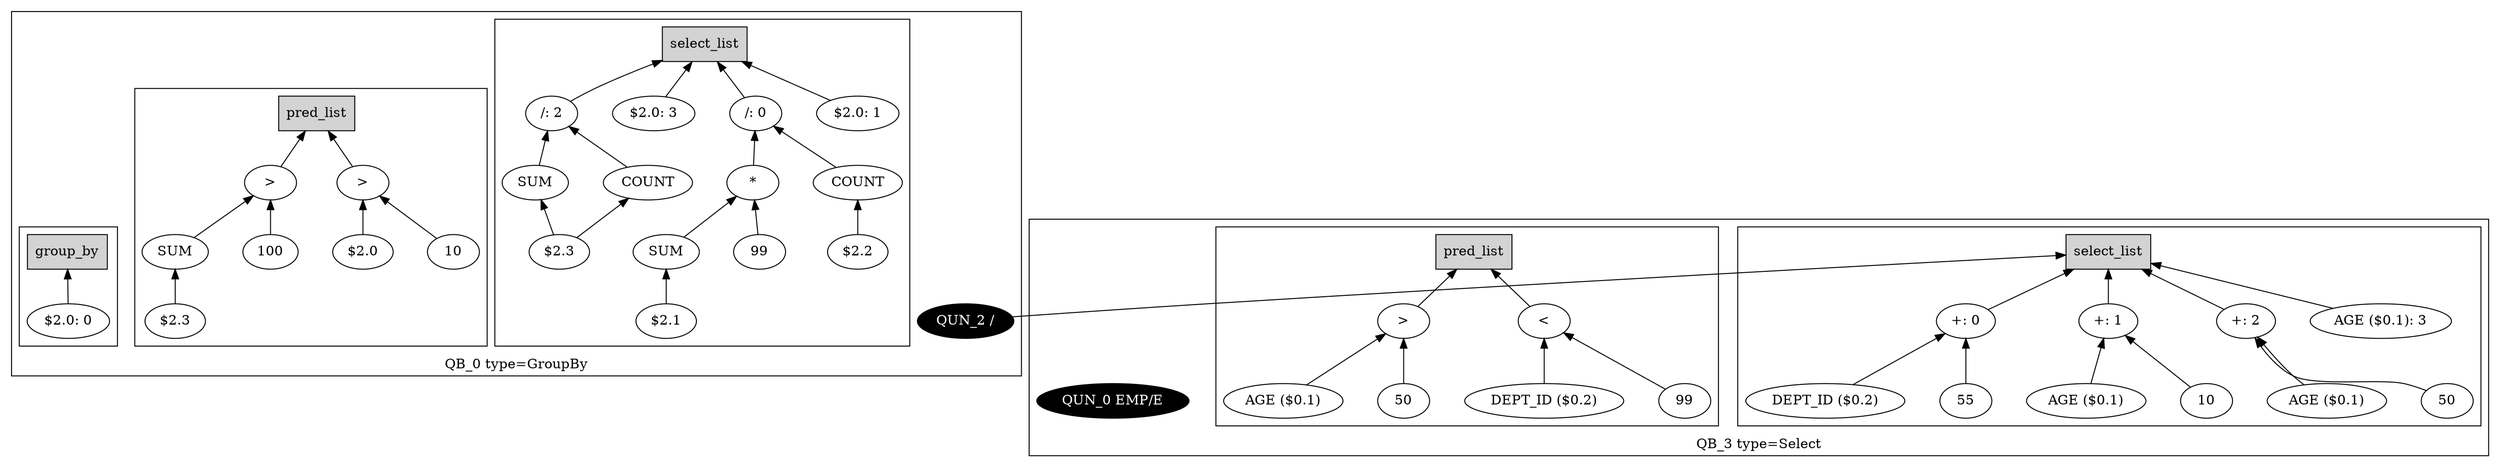 digraph example1 {
    rankdir=BT;
    nodesep=0.5;
    ordering="in";
  subgraph cluster_QB_0 {
    "QB_0_selectlist"[label="select_list",shape=box,style=filled];
  subgraph cluster_select_listQB_0 {
    exprnodeExprKey11v1[label="/: 0"];
    exprnodeExprKey6v1 -> exprnodeExprKey11v1;
    exprnodeExprKey6v1[label="*"];
    exprnodeExprKey4v1 -> exprnodeExprKey6v1;
    exprnodeExprKey4v1[label="SUM"];
    exprnodeExprKey40v1 -> exprnodeExprKey4v1;
    exprnodeExprKey40v1[label="$2.1"];
    exprnodeExprKey5v1 -> exprnodeExprKey6v1;
    exprnodeExprKey5v1[label="99"];
    exprnodeExprKey10v1 -> exprnodeExprKey11v1;
    exprnodeExprKey10v1[label="COUNT"];
    exprnodeExprKey41v1 -> exprnodeExprKey10v1;
    exprnodeExprKey41v1[label="$2.2"];
    exprnodeExprKey11v1 -> "QB_0_selectlist";
    exprnodeExprKey42v1[label="$2.0: 1"];
    exprnodeExprKey42v1 -> "QB_0_selectlist";
    exprnodeExprKey46v1[label="/: 2"];
    exprnodeExprKey44v1 -> exprnodeExprKey46v1;
    exprnodeExprKey44v1[label="SUM"];
    exprnodeExprKey43v1 -> exprnodeExprKey44v1;
    exprnodeExprKey43v1[label="$2.3"];
    exprnodeExprKey45v1 -> exprnodeExprKey46v1;
    exprnodeExprKey45v1[label="COUNT"];
    exprnodeExprKey43v1 -> exprnodeExprKey45v1;
    exprnodeExprKey43v1[label="$2.3"];
    exprnodeExprKey46v1 -> "QB_0_selectlist";
    exprnodeExprKey47v1[label="$2.0: 3"];
    exprnodeExprKey47v1 -> "QB_0_selectlist";
}
    "QUN_2"[label="QUN_2 /", fillcolor=black, fontcolor=white, style=filled]
  subgraph cluster_pred_listQB_0 {
    exprnodeExprKey33v1[label=">"];
    exprnodeExprKey31v1 -> exprnodeExprKey33v1;
    exprnodeExprKey31v1[label="SUM"];
    exprnodeExprKey48v1 -> exprnodeExprKey31v1;
    exprnodeExprKey48v1[label="$2.3"];
    exprnodeExprKey32v1 -> exprnodeExprKey33v1;
    exprnodeExprKey32v1[label="100"];
    exprnodeExprKey33v1 -> QB_0_pred_list;
    exprnodeExprKey38v1[label=">"];
    exprnodeExprKey49v1 -> exprnodeExprKey38v1;
    exprnodeExprKey49v1[label="$2.0"];
    exprnodeExprKey37v1 -> exprnodeExprKey38v1;
    exprnodeExprKey37v1[label="10"];
    exprnodeExprKey38v1 -> QB_0_pred_list;
    "QB_0_pred_list"[label="pred_list",shape=box,style=filled];
}
  subgraph cluster_group_byQB_0 {
    "QB_0_group_by"[label="group_by",shape=box,style=filled];
    exprnodeExprKey50v1[label="$2.0: 0"];
    exprnodeExprKey50v1 -> "QB_0_group_by";
}
    label = "QB_0 type=GroupBy";
}
    "QUN_2" -> "QB_3_selectlist";
  subgraph cluster_QB_3 {
    "QB_3_selectlist"[label="select_list",shape=box,style=filled];
  subgraph cluster_select_listQB_3 {
    exprnodeExprKey29v1[label="+: 0"];
    exprnodeExprKey27v1 -> exprnodeExprKey29v1;
    exprnodeExprKey27v1[label="DEPT_ID ($0.2)"];
    exprnodeExprKey28v1 -> exprnodeExprKey29v1;
    exprnodeExprKey28v1[label="55"];
    exprnodeExprKey29v1 -> "QB_3_selectlist";
    exprnodeExprKey3v1[label="+: 1"];
    exprnodeExprKey1v1 -> exprnodeExprKey3v1;
    exprnodeExprKey1v1[label="AGE ($0.1)"];
    exprnodeExprKey2v1 -> exprnodeExprKey3v1;
    exprnodeExprKey2v1[label="10"];
    exprnodeExprKey3v1 -> "QB_3_selectlist";
    exprnodeExprKey9v1[label="+: 2"];
    exprnodeExprKey7v1 -> exprnodeExprKey9v1;
    exprnodeExprKey7v1[label="AGE ($0.1)"];
    exprnodeExprKey8v1 -> exprnodeExprKey9v1;
    exprnodeExprKey8v1[label="50"];
    exprnodeExprKey9v1 -> "QB_3_selectlist";
    exprnodeExprKey15v1[label="AGE ($0.1): 3"];
    exprnodeExprKey15v1 -> "QB_3_selectlist";
}
    "QUN_0"[label="QUN_0 EMP/E", fillcolor=black, fontcolor=white, style=filled]
  subgraph cluster_pred_listQB_3 {
    exprnodeExprKey22v1[label=">"];
    exprnodeExprKey20v1 -> exprnodeExprKey22v1;
    exprnodeExprKey20v1[label="AGE ($0.1)"];
    exprnodeExprKey21v1 -> exprnodeExprKey22v1;
    exprnodeExprKey21v1[label="50"];
    exprnodeExprKey22v1 -> QB_3_pred_list;
    exprnodeExprKey25v1[label="<"];
    exprnodeExprKey23v1 -> exprnodeExprKey25v1;
    exprnodeExprKey23v1[label="DEPT_ID ($0.2)"];
    exprnodeExprKey24v1 -> exprnodeExprKey25v1;
    exprnodeExprKey24v1[label="99"];
    exprnodeExprKey25v1 -> QB_3_pred_list;
    "QB_3_pred_list"[label="pred_list",shape=box,style=filled];
}
    label = "QB_3 type=Select";
}
}
